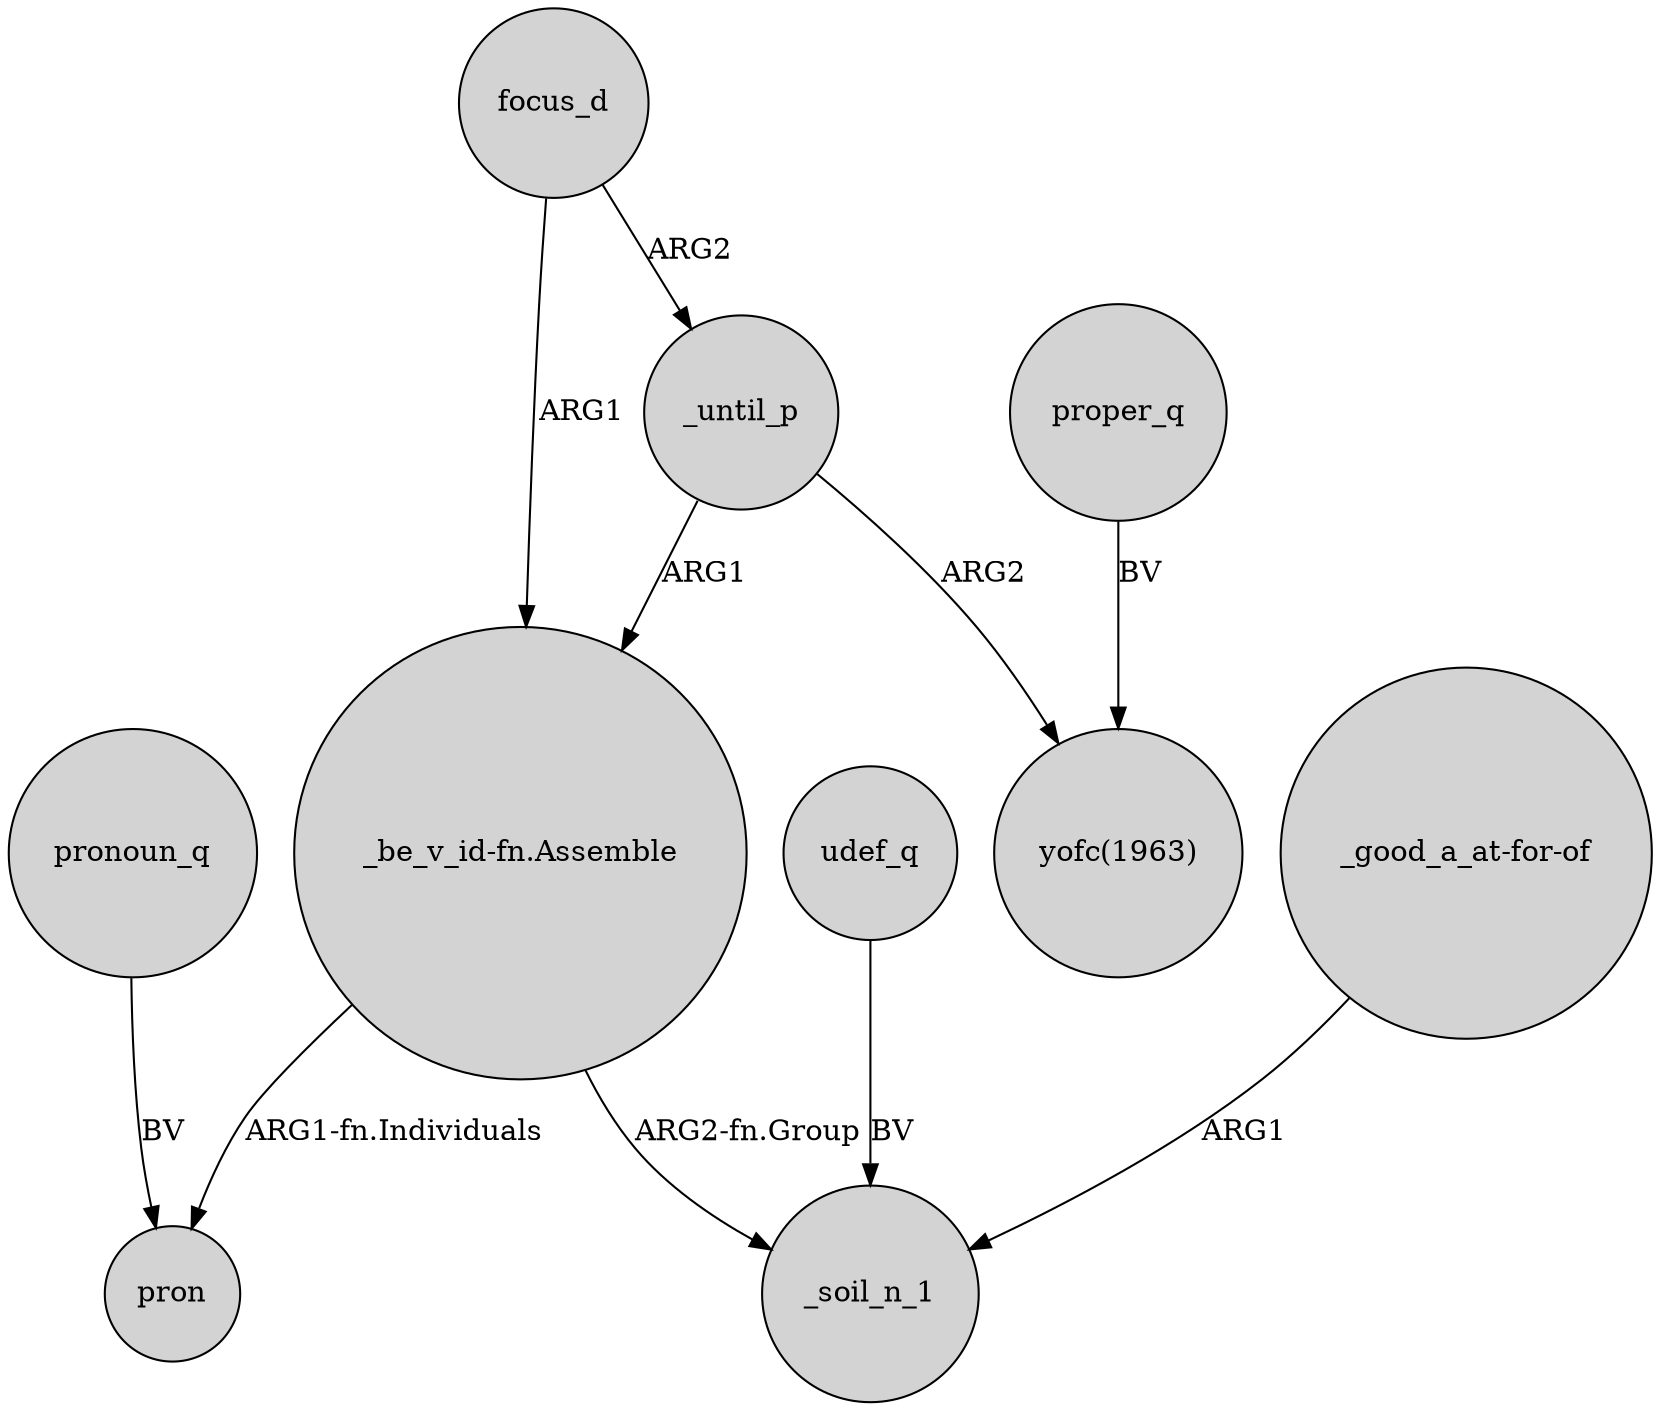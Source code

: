 digraph {
	node [shape=circle style=filled]
	"_good_a_at-for-of" -> _soil_n_1 [label=ARG1]
	focus_d -> "_be_v_id-fn.Assemble" [label=ARG1]
	udef_q -> _soil_n_1 [label=BV]
	"_be_v_id-fn.Assemble" -> _soil_n_1 [label="ARG2-fn.Group"]
	proper_q -> "yofc(1963)" [label=BV]
	focus_d -> _until_p [label=ARG2]
	_until_p -> "_be_v_id-fn.Assemble" [label=ARG1]
	"_be_v_id-fn.Assemble" -> pron [label="ARG1-fn.Individuals"]
	pronoun_q -> pron [label=BV]
	_until_p -> "yofc(1963)" [label=ARG2]
}

